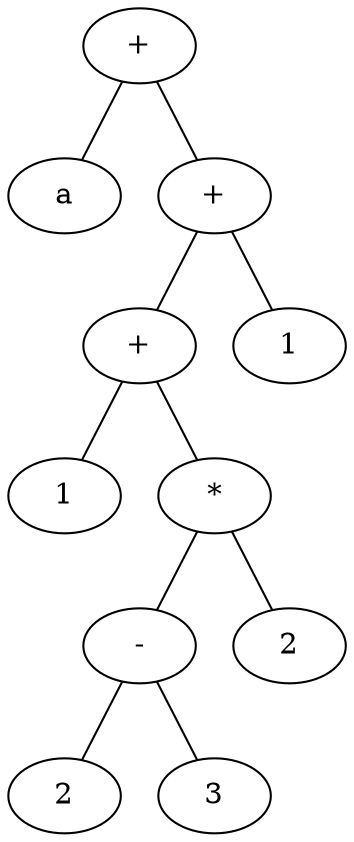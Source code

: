 graph G {
	n1 [label = "+"];
	n1 -- n2;
	n2 [label = "a"];
	n1 -- n5;
	n5 [label = "+"];
	n5 -- n6;
	n6 [label = "+"];
	n6 -- n7;
	n7 [label = "1"];
	n6 -- n10;
	n10 [label = "*"];
	n10 -- n11;
	n11 [label = "-"];
	n11 -- n12;
	n12 [label = "2"];
	n11 -- n15;
	n15 [label = "3"];
	n10 -- n18;
	n18 [label = "2"];
	n5 -- n21;
	n21 [label = "1"];
}
